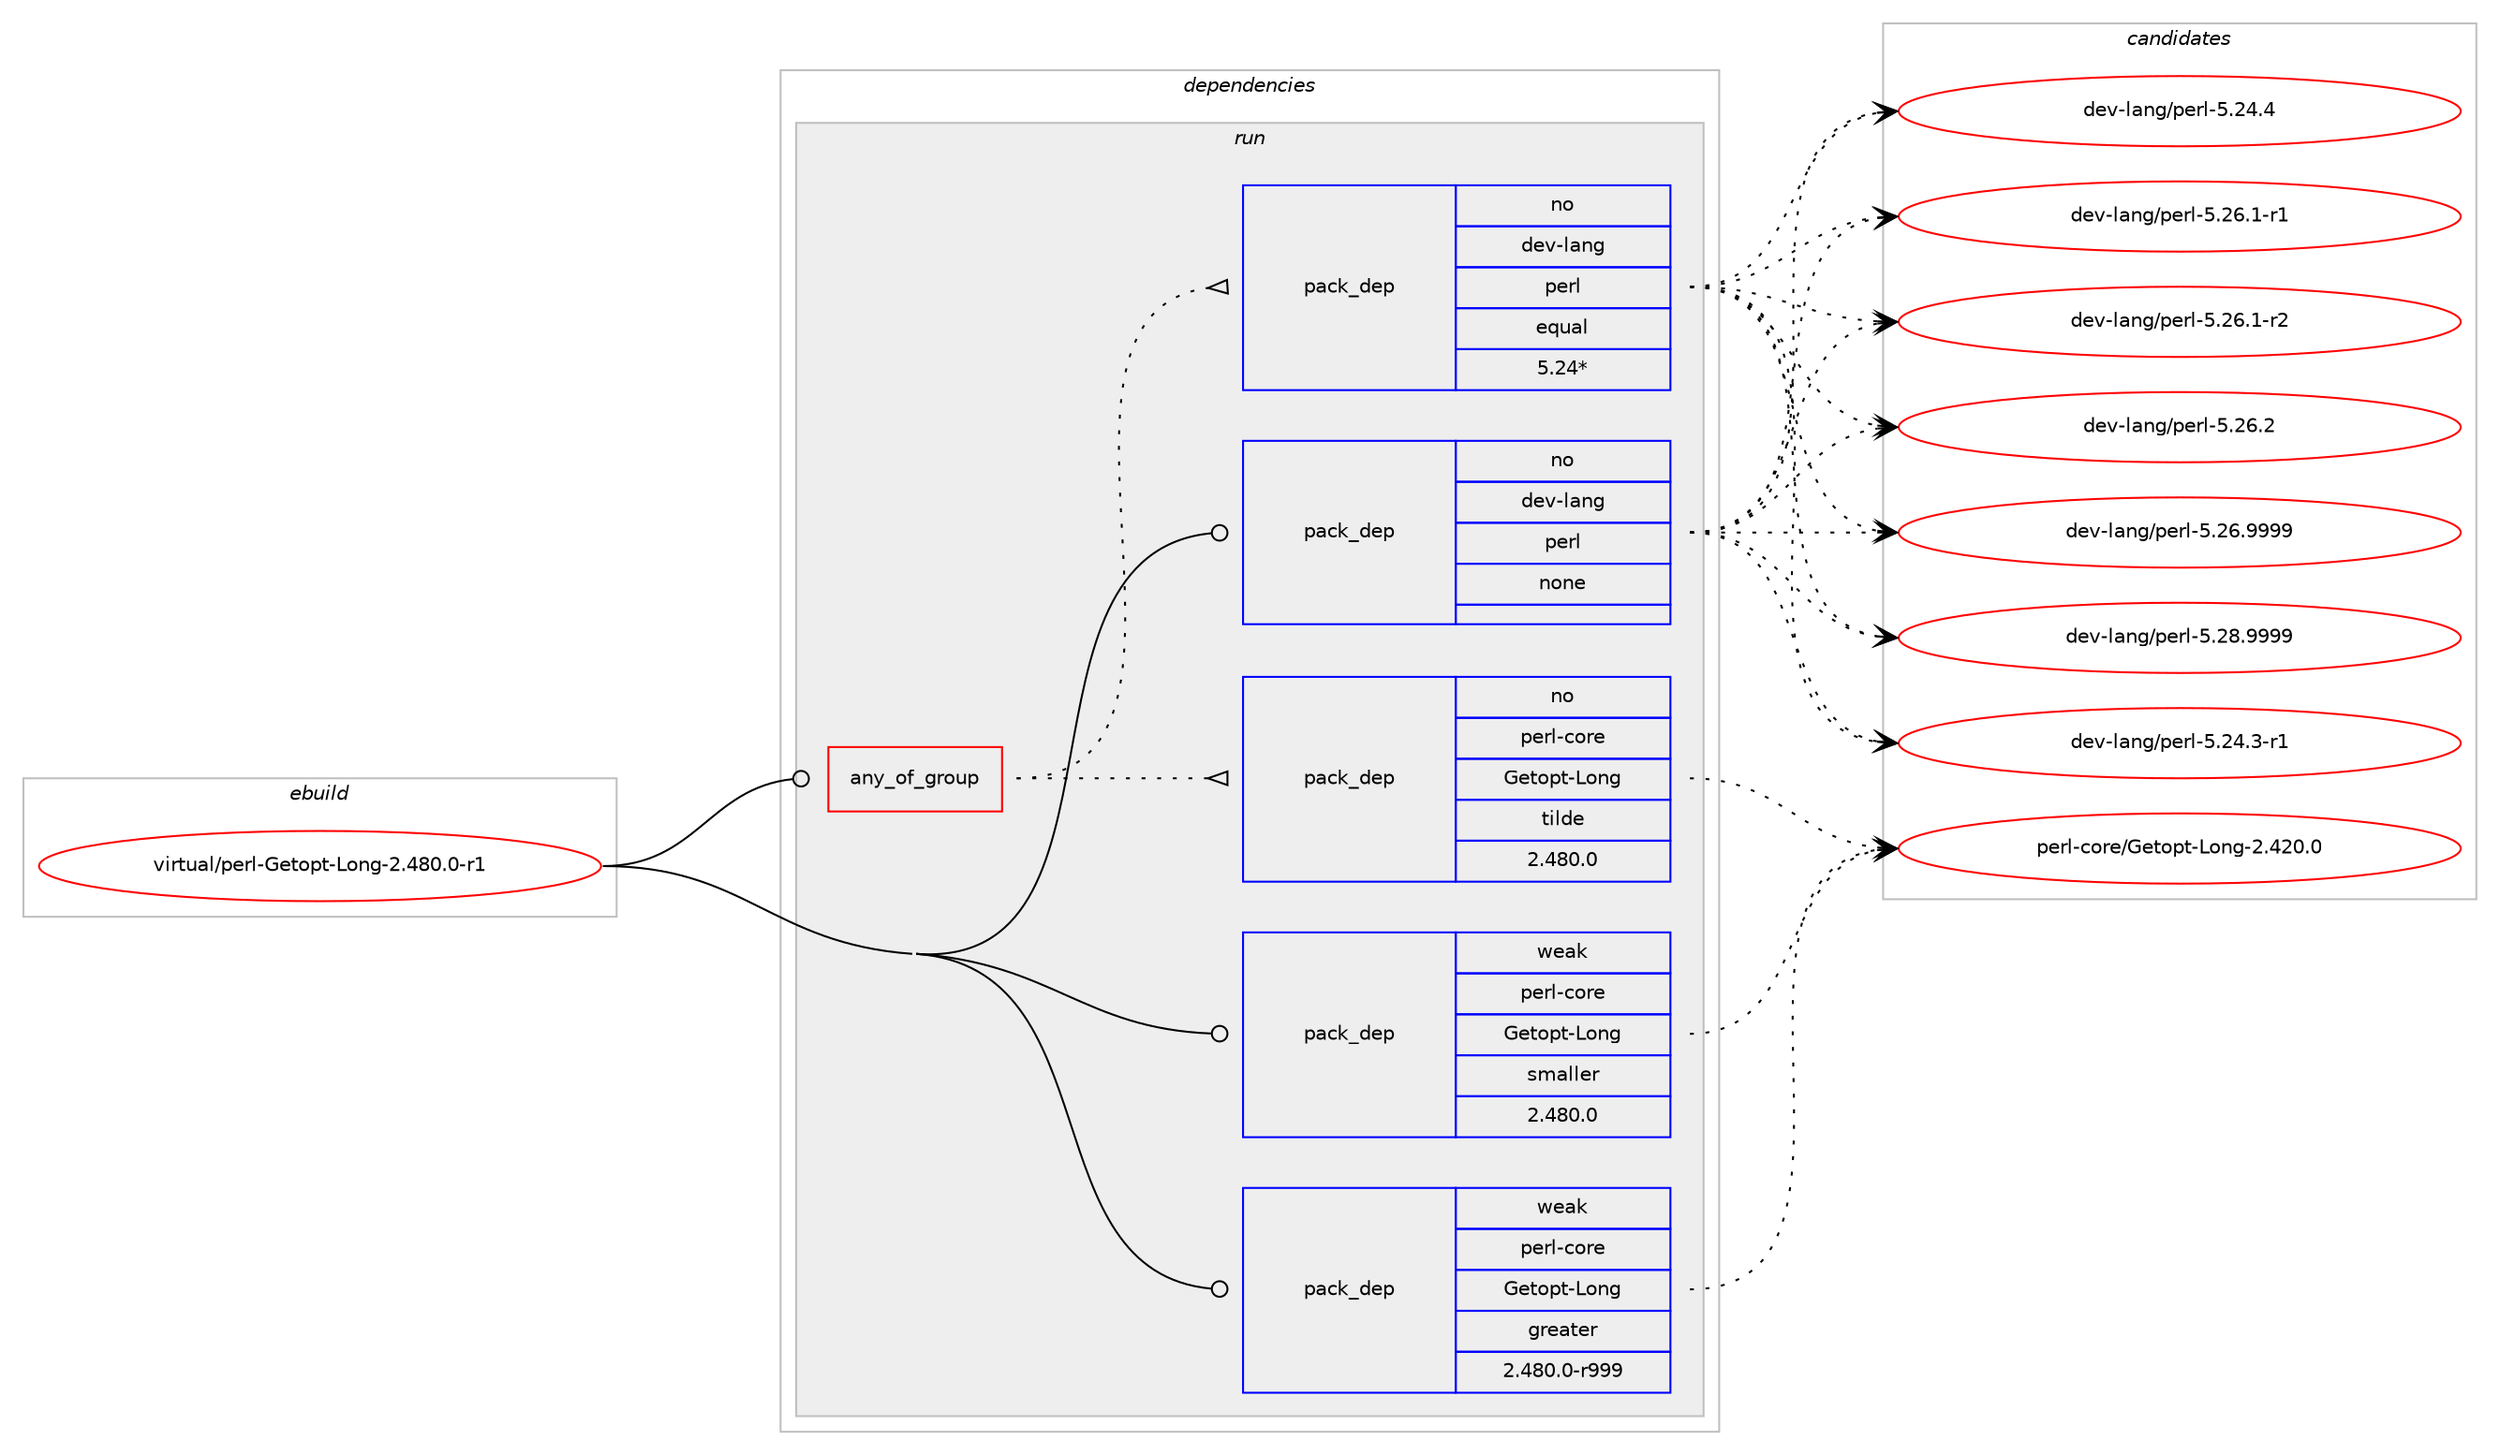 digraph prolog {

# *************
# Graph options
# *************

newrank=true;
concentrate=true;
compound=true;
graph [rankdir=LR,fontname=Helvetica,fontsize=10,ranksep=1.5];#, ranksep=2.5, nodesep=0.2];
edge  [arrowhead=vee];
node  [fontname=Helvetica,fontsize=10];

# **********
# The ebuild
# **********

subgraph cluster_leftcol {
color=gray;
rank=same;
label=<<i>ebuild</i>>;
id [label="virtual/perl-Getopt-Long-2.480.0-r1", color=red, width=4, href="../virtual/perl-Getopt-Long-2.480.0-r1.svg"];
}

# ****************
# The dependencies
# ****************

subgraph cluster_midcol {
color=gray;
label=<<i>dependencies</i>>;
subgraph cluster_compile {
fillcolor="#eeeeee";
style=filled;
label=<<i>compile</i>>;
}
subgraph cluster_compileandrun {
fillcolor="#eeeeee";
style=filled;
label=<<i>compile and run</i>>;
}
subgraph cluster_run {
fillcolor="#eeeeee";
style=filled;
label=<<i>run</i>>;
subgraph any89 {
dependency7698 [label=<<TABLE BORDER="0" CELLBORDER="1" CELLSPACING="0" CELLPADDING="4"><TR><TD CELLPADDING="10">any_of_group</TD></TR></TABLE>>, shape=none, color=red];subgraph pack6010 {
dependency7699 [label=<<TABLE BORDER="0" CELLBORDER="1" CELLSPACING="0" CELLPADDING="4" WIDTH="220"><TR><TD ROWSPAN="6" CELLPADDING="30">pack_dep</TD></TR><TR><TD WIDTH="110">no</TD></TR><TR><TD>dev-lang</TD></TR><TR><TD>perl</TD></TR><TR><TD>equal</TD></TR><TR><TD>5.24*</TD></TR></TABLE>>, shape=none, color=blue];
}
dependency7698:e -> dependency7699:w [weight=20,style="dotted",arrowhead="oinv"];
subgraph pack6011 {
dependency7700 [label=<<TABLE BORDER="0" CELLBORDER="1" CELLSPACING="0" CELLPADDING="4" WIDTH="220"><TR><TD ROWSPAN="6" CELLPADDING="30">pack_dep</TD></TR><TR><TD WIDTH="110">no</TD></TR><TR><TD>perl-core</TD></TR><TR><TD>Getopt-Long</TD></TR><TR><TD>tilde</TD></TR><TR><TD>2.480.0</TD></TR></TABLE>>, shape=none, color=blue];
}
dependency7698:e -> dependency7700:w [weight=20,style="dotted",arrowhead="oinv"];
}
id:e -> dependency7698:w [weight=20,style="solid",arrowhead="odot"];
subgraph pack6012 {
dependency7701 [label=<<TABLE BORDER="0" CELLBORDER="1" CELLSPACING="0" CELLPADDING="4" WIDTH="220"><TR><TD ROWSPAN="6" CELLPADDING="30">pack_dep</TD></TR><TR><TD WIDTH="110">no</TD></TR><TR><TD>dev-lang</TD></TR><TR><TD>perl</TD></TR><TR><TD>none</TD></TR><TR><TD></TD></TR></TABLE>>, shape=none, color=blue];
}
id:e -> dependency7701:w [weight=20,style="solid",arrowhead="odot"];
subgraph pack6013 {
dependency7702 [label=<<TABLE BORDER="0" CELLBORDER="1" CELLSPACING="0" CELLPADDING="4" WIDTH="220"><TR><TD ROWSPAN="6" CELLPADDING="30">pack_dep</TD></TR><TR><TD WIDTH="110">weak</TD></TR><TR><TD>perl-core</TD></TR><TR><TD>Getopt-Long</TD></TR><TR><TD>greater</TD></TR><TR><TD>2.480.0-r999</TD></TR></TABLE>>, shape=none, color=blue];
}
id:e -> dependency7702:w [weight=20,style="solid",arrowhead="odot"];
subgraph pack6014 {
dependency7703 [label=<<TABLE BORDER="0" CELLBORDER="1" CELLSPACING="0" CELLPADDING="4" WIDTH="220"><TR><TD ROWSPAN="6" CELLPADDING="30">pack_dep</TD></TR><TR><TD WIDTH="110">weak</TD></TR><TR><TD>perl-core</TD></TR><TR><TD>Getopt-Long</TD></TR><TR><TD>smaller</TD></TR><TR><TD>2.480.0</TD></TR></TABLE>>, shape=none, color=blue];
}
id:e -> dependency7703:w [weight=20,style="solid",arrowhead="odot"];
}
}

# **************
# The candidates
# **************

subgraph cluster_choices {
rank=same;
color=gray;
label=<<i>candidates</i>>;

subgraph choice6010 {
color=black;
nodesep=1;
choice100101118451089711010347112101114108455346505246514511449 [label="dev-lang/perl-5.24.3-r1", color=red, width=4,href="../dev-lang/perl-5.24.3-r1.svg"];
choice10010111845108971101034711210111410845534650524652 [label="dev-lang/perl-5.24.4", color=red, width=4,href="../dev-lang/perl-5.24.4.svg"];
choice100101118451089711010347112101114108455346505446494511449 [label="dev-lang/perl-5.26.1-r1", color=red, width=4,href="../dev-lang/perl-5.26.1-r1.svg"];
choice100101118451089711010347112101114108455346505446494511450 [label="dev-lang/perl-5.26.1-r2", color=red, width=4,href="../dev-lang/perl-5.26.1-r2.svg"];
choice10010111845108971101034711210111410845534650544650 [label="dev-lang/perl-5.26.2", color=red, width=4,href="../dev-lang/perl-5.26.2.svg"];
choice10010111845108971101034711210111410845534650544657575757 [label="dev-lang/perl-5.26.9999", color=red, width=4,href="../dev-lang/perl-5.26.9999.svg"];
choice10010111845108971101034711210111410845534650564657575757 [label="dev-lang/perl-5.28.9999", color=red, width=4,href="../dev-lang/perl-5.28.9999.svg"];
dependency7699:e -> choice100101118451089711010347112101114108455346505246514511449:w [style=dotted,weight="100"];
dependency7699:e -> choice10010111845108971101034711210111410845534650524652:w [style=dotted,weight="100"];
dependency7699:e -> choice100101118451089711010347112101114108455346505446494511449:w [style=dotted,weight="100"];
dependency7699:e -> choice100101118451089711010347112101114108455346505446494511450:w [style=dotted,weight="100"];
dependency7699:e -> choice10010111845108971101034711210111410845534650544650:w [style=dotted,weight="100"];
dependency7699:e -> choice10010111845108971101034711210111410845534650544657575757:w [style=dotted,weight="100"];
dependency7699:e -> choice10010111845108971101034711210111410845534650564657575757:w [style=dotted,weight="100"];
}
subgraph choice6011 {
color=black;
nodesep=1;
choice1121011141084599111114101477110111611111211645761111101034550465250484648 [label="perl-core/Getopt-Long-2.420.0", color=red, width=4,href="../perl-core/Getopt-Long-2.420.0.svg"];
dependency7700:e -> choice1121011141084599111114101477110111611111211645761111101034550465250484648:w [style=dotted,weight="100"];
}
subgraph choice6012 {
color=black;
nodesep=1;
choice100101118451089711010347112101114108455346505246514511449 [label="dev-lang/perl-5.24.3-r1", color=red, width=4,href="../dev-lang/perl-5.24.3-r1.svg"];
choice10010111845108971101034711210111410845534650524652 [label="dev-lang/perl-5.24.4", color=red, width=4,href="../dev-lang/perl-5.24.4.svg"];
choice100101118451089711010347112101114108455346505446494511449 [label="dev-lang/perl-5.26.1-r1", color=red, width=4,href="../dev-lang/perl-5.26.1-r1.svg"];
choice100101118451089711010347112101114108455346505446494511450 [label="dev-lang/perl-5.26.1-r2", color=red, width=4,href="../dev-lang/perl-5.26.1-r2.svg"];
choice10010111845108971101034711210111410845534650544650 [label="dev-lang/perl-5.26.2", color=red, width=4,href="../dev-lang/perl-5.26.2.svg"];
choice10010111845108971101034711210111410845534650544657575757 [label="dev-lang/perl-5.26.9999", color=red, width=4,href="../dev-lang/perl-5.26.9999.svg"];
choice10010111845108971101034711210111410845534650564657575757 [label="dev-lang/perl-5.28.9999", color=red, width=4,href="../dev-lang/perl-5.28.9999.svg"];
dependency7701:e -> choice100101118451089711010347112101114108455346505246514511449:w [style=dotted,weight="100"];
dependency7701:e -> choice10010111845108971101034711210111410845534650524652:w [style=dotted,weight="100"];
dependency7701:e -> choice100101118451089711010347112101114108455346505446494511449:w [style=dotted,weight="100"];
dependency7701:e -> choice100101118451089711010347112101114108455346505446494511450:w [style=dotted,weight="100"];
dependency7701:e -> choice10010111845108971101034711210111410845534650544650:w [style=dotted,weight="100"];
dependency7701:e -> choice10010111845108971101034711210111410845534650544657575757:w [style=dotted,weight="100"];
dependency7701:e -> choice10010111845108971101034711210111410845534650564657575757:w [style=dotted,weight="100"];
}
subgraph choice6013 {
color=black;
nodesep=1;
choice1121011141084599111114101477110111611111211645761111101034550465250484648 [label="perl-core/Getopt-Long-2.420.0", color=red, width=4,href="../perl-core/Getopt-Long-2.420.0.svg"];
dependency7702:e -> choice1121011141084599111114101477110111611111211645761111101034550465250484648:w [style=dotted,weight="100"];
}
subgraph choice6014 {
color=black;
nodesep=1;
choice1121011141084599111114101477110111611111211645761111101034550465250484648 [label="perl-core/Getopt-Long-2.420.0", color=red, width=4,href="../perl-core/Getopt-Long-2.420.0.svg"];
dependency7703:e -> choice1121011141084599111114101477110111611111211645761111101034550465250484648:w [style=dotted,weight="100"];
}
}

}
